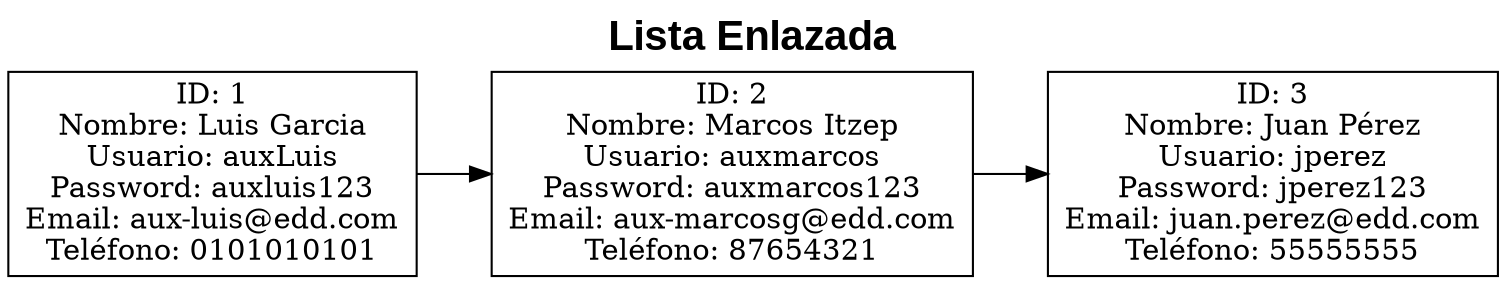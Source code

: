 digraph ListaUsuarios {
  rankdir=LR;
  node [shape=record];

  labelloc="t";
  label="Lista Enlazada";
  fontsize=20;
  fontname="Arial Bold";

  nodo0 [label="ID: 1\nNombre: Luis Garcia\nUsuario: auxLuis\nPassword: auxluis123\nEmail: aux-luis@edd.com\nTeléfono: 0101010101"];
  nodo1 [label="ID: 2\nNombre: Marcos Itzep\nUsuario: auxmarcos\nPassword: auxmarcos123\nEmail: aux-marcosg@edd.com\nTeléfono: 87654321"];
  nodo2 [label="ID: 3\nNombre: Juan Pérez\nUsuario: jperez\nPassword: jperez123\nEmail: juan.perez@edd.com\nTeléfono: 55555555"];

  nodo0 -> nodo1;
  nodo1 -> nodo2;
}
